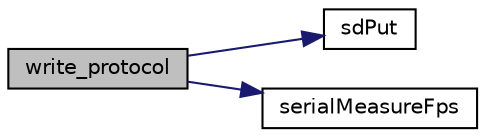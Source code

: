 digraph "write_protocol"
{
  edge [fontname="Helvetica",fontsize="10",labelfontname="Helvetica",labelfontsize="10"];
  node [fontname="Helvetica",fontsize="10",shape=record];
  rankdir="LR";
  Node32 [label="write_protocol",height=0.2,width=0.4,color="black", fillcolor="grey75", style="filled", fontcolor="black"];
  Node32 -> Node33 [color="midnightblue",fontsize="10",style="solid",fontname="Helvetica"];
  Node33 [label="sdPut",height=0.2,width=0.4,color="black", fillcolor="white", style="filled",URL="$_serial_8cpp.html#a48ab9c9911b0020e5e9ab953c369e4f2"];
  Node32 -> Node34 [color="midnightblue",fontsize="10",style="solid",fontname="Helvetica"];
  Node34 [label="serialMeasureFps",height=0.2,width=0.4,color="black", fillcolor="white", style="filled",URL="$_serial_8cpp.html#a96b9420b9769893181fe671a89425cb7"];
}
